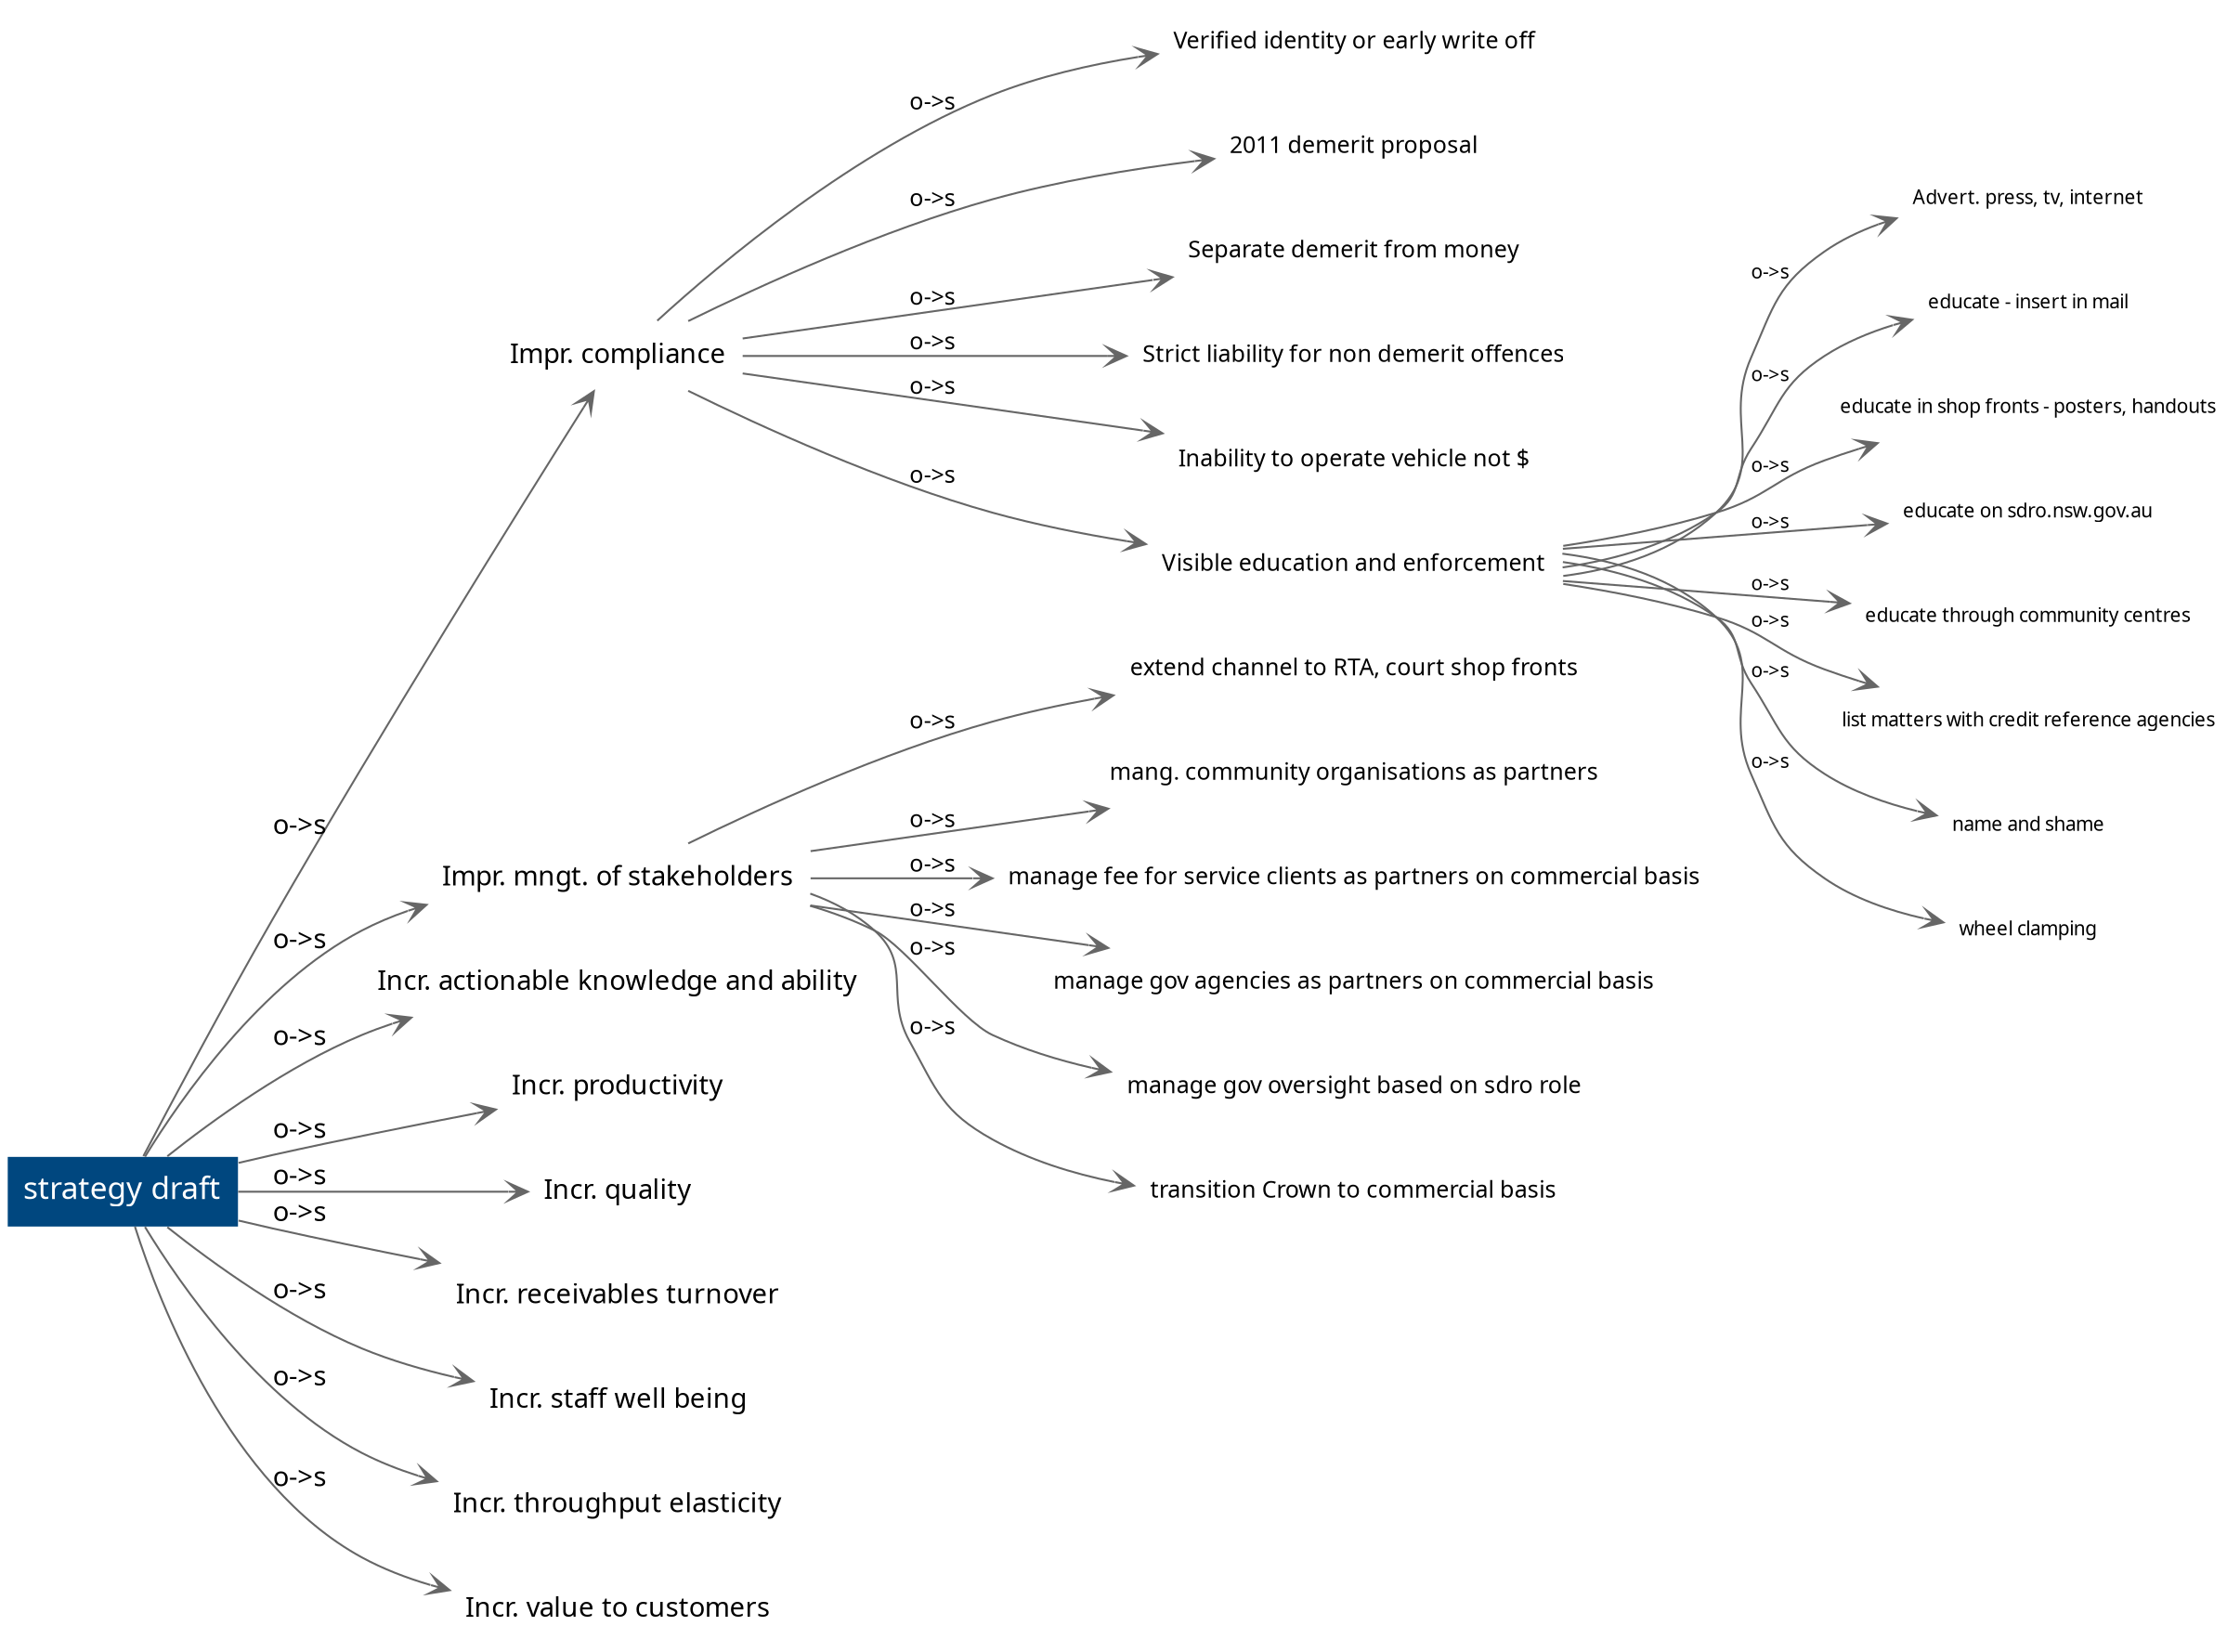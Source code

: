 digraph G { rankdir="LR"
edge [color="#666666", arrowhead="open", fontname="Trebuchet MS"] 
node [shape=plaintext, fontname="Trebuchet MS"]
n21 [URL="/nodes/21",  label="strategy draft", fontsize="16", style=filled fillcolor="#00477f", fontcolor="White"]
n22 [URL="/nodes/22",  label="Impr. compliance", fontsize="14"]
n34 [URL="/nodes/34",  label="Verified identity or early write off", fontsize="12"]
n35 [URL="/nodes/35",  label="2011 demerit proposal", fontsize="12"]
n36 [URL="/nodes/36",  label="Separate demerit from money", fontsize="12"]
n37 [URL="/nodes/37",  label="Strict liability for non demerit offences", fontsize="12"]
n38 [URL="/nodes/38",  label="Inability to operate vehicle not $", fontsize="12"]
n39 [URL="/nodes/39",  label="Visible education and enforcement", fontsize="12"]
n40 [URL="/nodes/40",  label="Advert. press, tv, internet", fontsize="10"]
n41 [URL="/nodes/41",  label="educate - insert in mail", fontsize="10"]
n42 [URL="/nodes/42",  label="educate in shop fronts - posters, handouts", fontsize="10"]
n43 [URL="/nodes/43",  label="educate on sdro.nsw.gov.au", fontsize="10"]
n44 [URL="/nodes/44",  label="educate through community centres", fontsize="10"]
n45 [URL="/nodes/45",  label="list matters with credit reference agencies", fontsize="10"]
n46 [URL="/nodes/46",  label="name and shame", fontsize="10"]
n47 [URL="/nodes/47",  label="wheel clamping", fontsize="10"]
n23 [URL="/nodes/23",  label="Impr. mngt. of stakeholders", fontsize="14"]
n48 [URL="/nodes/48",  label="extend channel to RTA, court shop fronts", fontsize="12"]
n49 [URL="/nodes/49",  label="mang. community organisations as partners", fontsize="12"]
n50 [URL="/nodes/50",  label="manage fee for service clients as partners on commercial basis", fontsize="12"]
n51 [URL="/nodes/51",  label="manage gov agencies as partners on commercial basis", fontsize="12"]
n52 [URL="/nodes/52",  label="manage gov oversight based on sdro role", fontsize="12"]
n53 [URL="/nodes/53",  label="transition Crown to commercial basis", fontsize="12"]
n24 [URL="/nodes/24",  label="Incr. actionable knowledge and ability", fontsize="14"]
n25 [URL="/nodes/25",  label="Incr. productivity", fontsize="14"]
n26 [URL="/nodes/26",  label="Incr. quality", fontsize="14"]
n27 [URL="/nodes/27",  label="Incr. receivables turnover", fontsize="14"]
n28 [URL="/nodes/28",  label="Incr. staff well being", fontsize="14"]
n29 [URL="/nodes/29",  label="Incr. throughput elasticity", fontsize="14"]
n30 [URL="/nodes/30",  label="Incr. value to customers", fontsize="14"]
n21 -> n22 [URL="/edges/26",  label="o->s", fontsize="14"]
n22 -> n34 [URL="/edges/35",  label="o->s", fontsize="12"]
n22 -> n35 [URL="/edges/36",  label="o->s", fontsize="12"]
n22 -> n36 [URL="/edges/37",  label="o->s", fontsize="12"]
n22 -> n37 [URL="/edges/38",  label="o->s", fontsize="12"]
n22 -> n38 [URL="/edges/39",  label="o->s", fontsize="12"]
n22 -> n39 [URL="/edges/40",  label="o->s", fontsize="12"]
n39 -> n40 [URL="/edges/41",  label="o->s", fontsize="10"]
n39 -> n41 [URL="/edges/42",  label="o->s", fontsize="10"]
n39 -> n42 [URL="/edges/43",  label="o->s", fontsize="10"]
n39 -> n43 [URL="/edges/44",  label="o->s", fontsize="10"]
n39 -> n44 [URL="/edges/45",  label="o->s", fontsize="10"]
n39 -> n45 [URL="/edges/46",  label="o->s", fontsize="10"]
n39 -> n46 [URL="/edges/47",  label="o->s", fontsize="10"]
n39 -> n47 [URL="/edges/48",  label="o->s", fontsize="10"]
n21 -> n23 [URL="/edges/27",  label="o->s", fontsize="14"]
n23 -> n48 [URL="/edges/49",  label="o->s", fontsize="12"]
n23 -> n49 [URL="/edges/50",  label="o->s", fontsize="12"]
n23 -> n50 [URL="/edges/51",  label="o->s", fontsize="12"]
n23 -> n51 [URL="/edges/52",  label="o->s", fontsize="12"]
n23 -> n52 [URL="/edges/53",  label="o->s", fontsize="12"]
n23 -> n53 [URL="/edges/54",  label="o->s", fontsize="12"]
n21 -> n24 [URL="/edges/28",  label="o->s", fontsize="14"]
n21 -> n25 [URL="/edges/29",  label="o->s", fontsize="14"]
n21 -> n26 [URL="/edges/30",  label="o->s", fontsize="14"]
n21 -> n27 [URL="/edges/31",  label="o->s", fontsize="14"]
n21 -> n28 [URL="/edges/32",  label="o->s", fontsize="14"]
n21 -> n29 [URL="/edges/33",  label="o->s", fontsize="14"]
n21 -> n30 [URL="/edges/34",  label="o->s", fontsize="14"]
  }